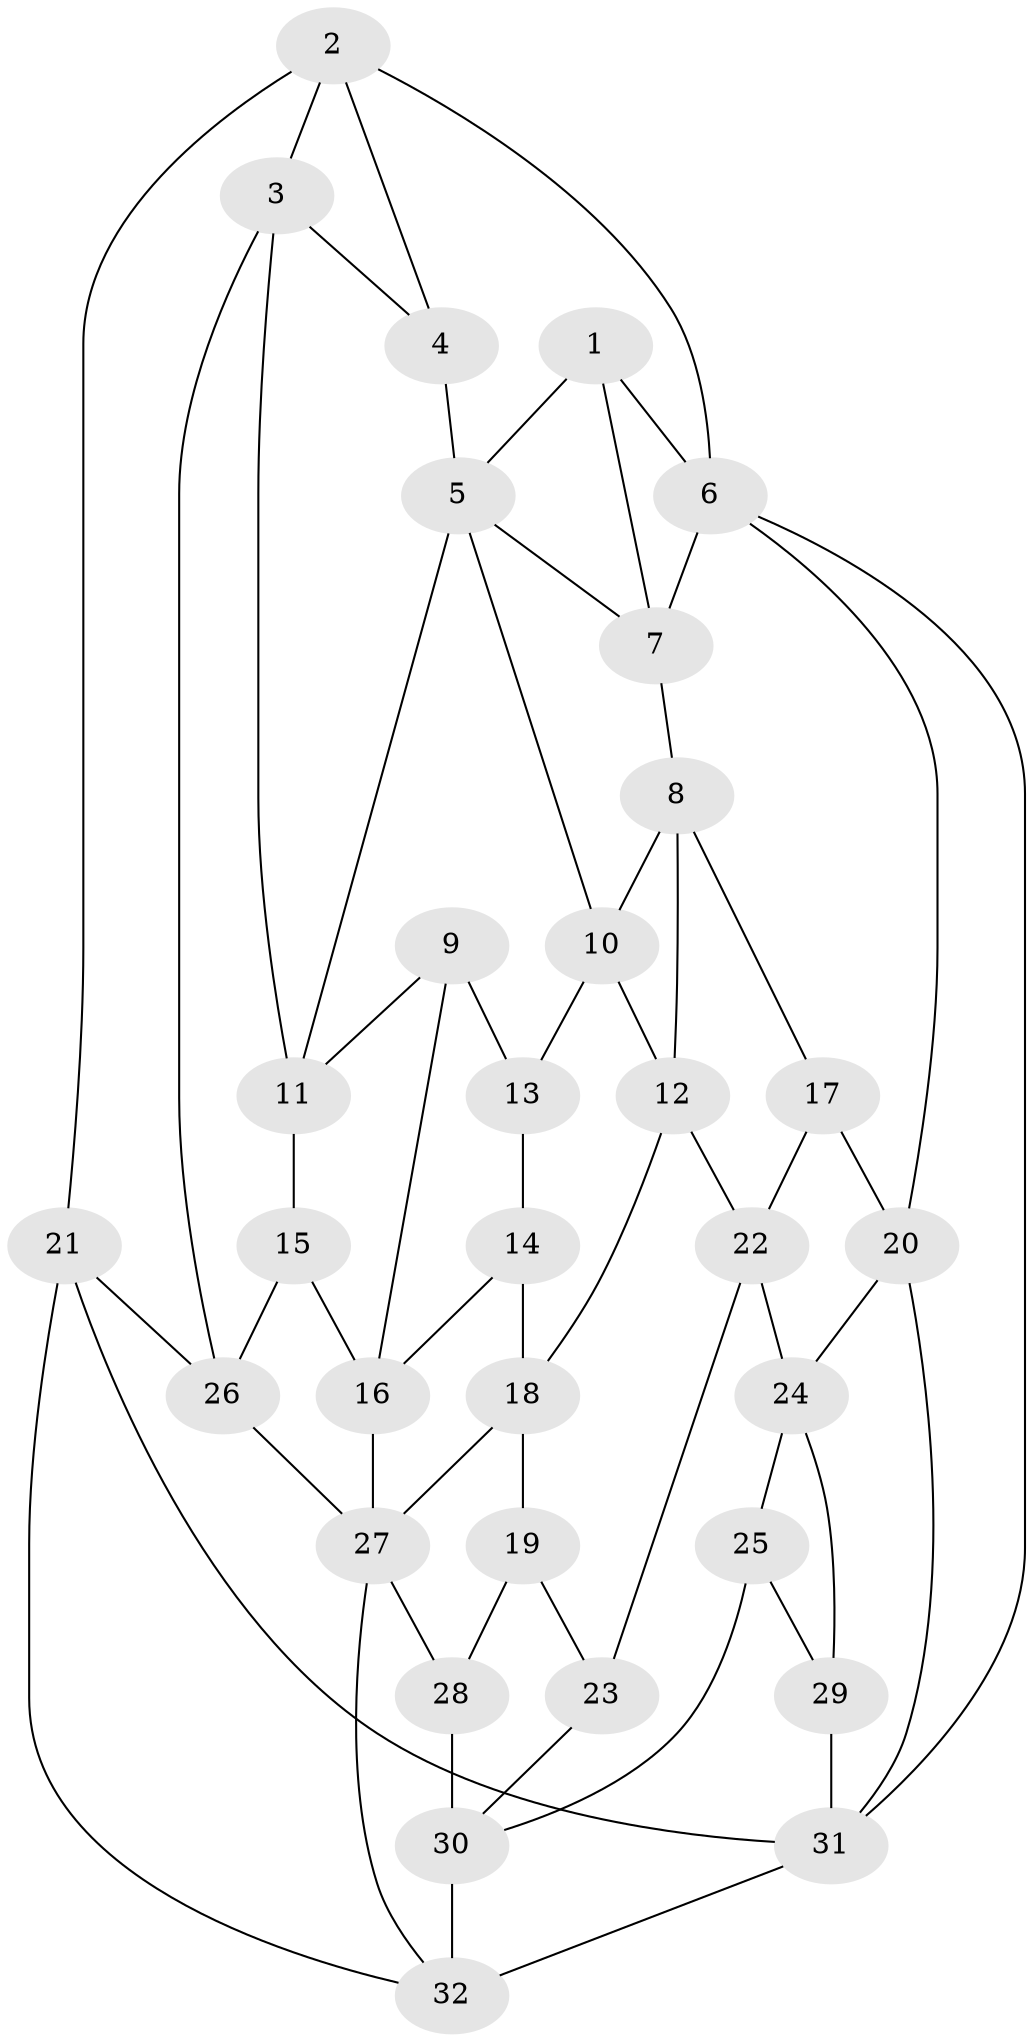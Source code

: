 // original degree distribution, {3: 0.020202020202020204, 4: 0.2222222222222222, 5: 0.5656565656565656, 6: 0.1919191919191919}
// Generated by graph-tools (version 1.1) at 2025/38/03/04/25 23:38:36]
// undirected, 32 vertices, 60 edges
graph export_dot {
  node [color=gray90,style=filled];
  1;
  2;
  3;
  4;
  5;
  6;
  7;
  8;
  9;
  10;
  11;
  12;
  13;
  14;
  15;
  16;
  17;
  18;
  19;
  20;
  21;
  22;
  23;
  24;
  25;
  26;
  27;
  28;
  29;
  30;
  31;
  32;
  1 -- 5 [weight=1.0];
  1 -- 6 [weight=1.0];
  1 -- 7 [weight=1.0];
  2 -- 3 [weight=1.0];
  2 -- 4 [weight=1.0];
  2 -- 6 [weight=1.0];
  2 -- 21 [weight=1.0];
  3 -- 4 [weight=1.0];
  3 -- 11 [weight=1.0];
  3 -- 26 [weight=1.0];
  4 -- 5 [weight=2.0];
  5 -- 7 [weight=1.0];
  5 -- 10 [weight=1.0];
  5 -- 11 [weight=1.0];
  6 -- 7 [weight=1.0];
  6 -- 20 [weight=1.0];
  6 -- 31 [weight=1.0];
  7 -- 8 [weight=1.0];
  8 -- 10 [weight=1.0];
  8 -- 12 [weight=1.0];
  8 -- 17 [weight=1.0];
  9 -- 11 [weight=1.0];
  9 -- 13 [weight=1.0];
  9 -- 16 [weight=1.0];
  10 -- 12 [weight=1.0];
  10 -- 13 [weight=1.0];
  11 -- 15 [weight=2.0];
  12 -- 18 [weight=1.0];
  12 -- 22 [weight=1.0];
  13 -- 14 [weight=2.0];
  14 -- 16 [weight=1.0];
  14 -- 18 [weight=2.0];
  15 -- 16 [weight=2.0];
  15 -- 26 [weight=2.0];
  16 -- 27 [weight=1.0];
  17 -- 20 [weight=2.0];
  17 -- 22 [weight=1.0];
  18 -- 19 [weight=1.0];
  18 -- 27 [weight=1.0];
  19 -- 23 [weight=1.0];
  19 -- 28 [weight=1.0];
  20 -- 24 [weight=1.0];
  20 -- 31 [weight=1.0];
  21 -- 26 [weight=1.0];
  21 -- 31 [weight=1.0];
  21 -- 32 [weight=1.0];
  22 -- 23 [weight=2.0];
  22 -- 24 [weight=1.0];
  23 -- 30 [weight=1.0];
  24 -- 25 [weight=1.0];
  24 -- 29 [weight=1.0];
  25 -- 29 [weight=1.0];
  25 -- 30 [weight=1.0];
  26 -- 27 [weight=1.0];
  27 -- 28 [weight=1.0];
  27 -- 32 [weight=1.0];
  28 -- 30 [weight=2.0];
  29 -- 31 [weight=2.0];
  30 -- 32 [weight=2.0];
  31 -- 32 [weight=1.0];
}
